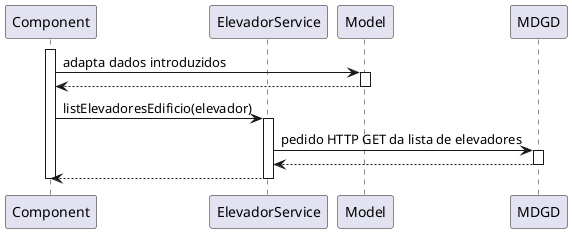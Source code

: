 @startuml vp3

participant Component as comp
participant ElevadorService as svc
participant Model as model
participant MDGD as mdgd

activate comp
comp -> model : adapta dados introduzidos 
activate model
model --> comp
deactivate model
comp -> svc : listElevadoresEdificio(elevador)
activate svc
svc -> mdgd : pedido HTTP GET da lista de elevadores
activate mdgd
mdgd --> svc
deactivate mdgd
svc --> comp
deactivate svc
deactivate comp

@enduml